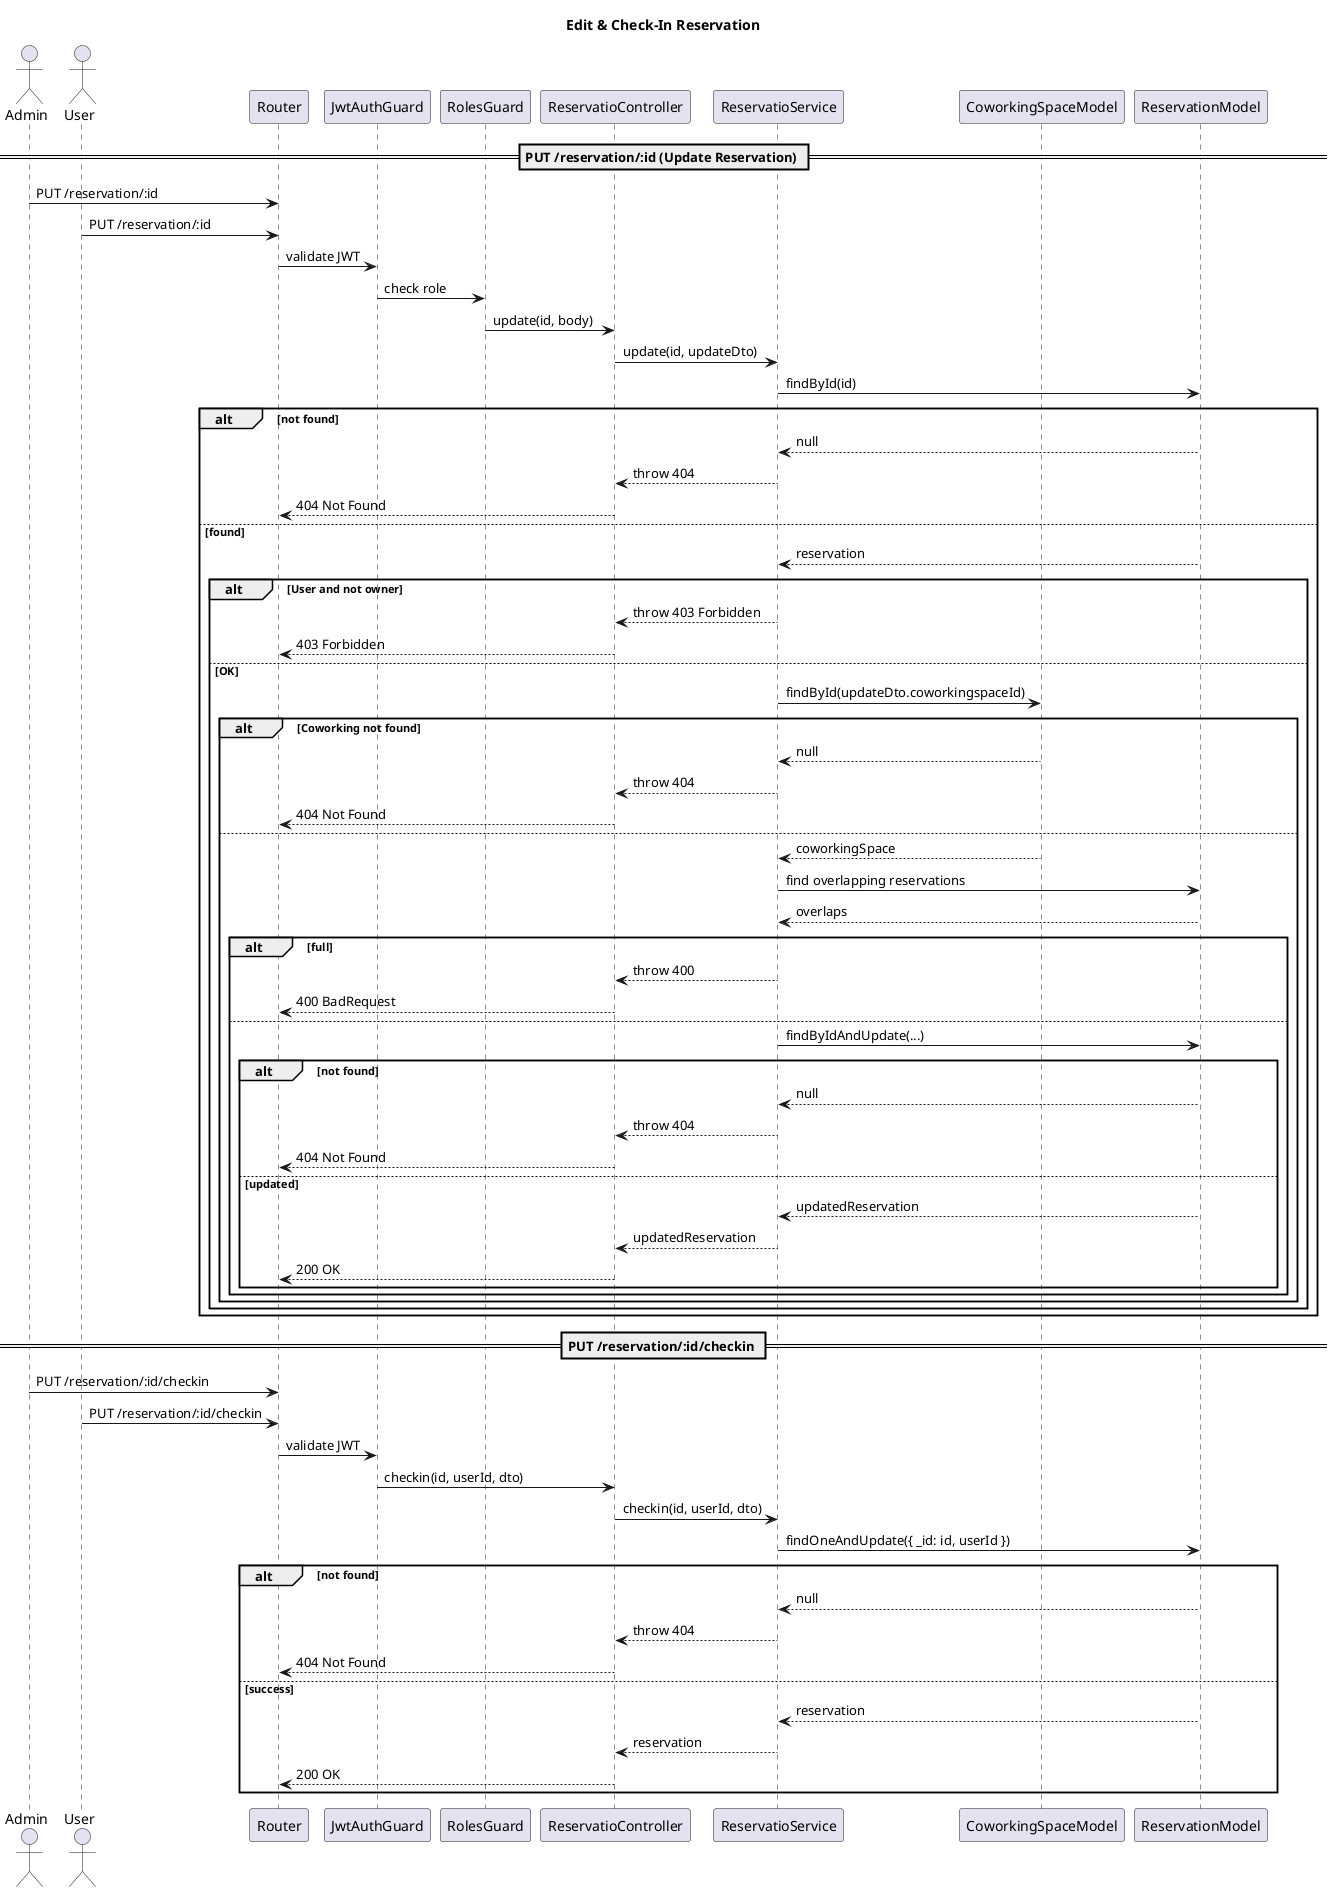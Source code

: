 @startuml
title Edit & Check-In Reservation 

actor Admin
actor User

participant "Router" as Router
participant "JwtAuthGuard" as AuthGuard
participant "RolesGuard" as RolesGuard
participant "ReservatioController" as Controller
participant "ReservatioService" as Service
participant "CoworkingSpaceModel" as CoworkingModel
participant "ReservationModel" as ReservationModel

== PUT /reservation/:id (Update Reservation) ==


Admin -> Router: PUT /reservation/:id

User -> Router: PUT /reservation/:id


Router -> AuthGuard: validate JWT
AuthGuard -> RolesGuard: check role
RolesGuard -> Controller: update(id, body)
Controller -> Service: update(id, updateDto)

Service -> ReservationModel: findById(id)
alt not found
    ReservationModel --> Service: null
    Service --> Controller: throw 404
    Controller --> Router: 404 Not Found
else found
    ReservationModel --> Service: reservation
    alt User and not owner
        Service --> Controller: throw 403 Forbidden
        Controller --> Router: 403 Forbidden
    else OK
        Service -> CoworkingModel: findById(updateDto.coworkingspaceId)
        alt Coworking not found
            CoworkingModel --> Service: null
            Service --> Controller: throw 404
            Controller --> Router: 404 Not Found
        else
            CoworkingModel --> Service: coworkingSpace
            Service -> ReservationModel: find overlapping reservations
            ReservationModel --> Service: overlaps
            alt full
                Service --> Controller: throw 400
                Controller --> Router: 400 BadRequest
            else
                Service -> ReservationModel: findByIdAndUpdate(...)
                alt not found
                    ReservationModel --> Service: null
                    Service --> Controller: throw 404
                    Controller --> Router: 404 Not Found
                else updated
                    ReservationModel --> Service: updatedReservation
                    Service --> Controller: updatedReservation
                    Controller --> Router: 200 OK
                end
            end
        end
    end
end

== PUT /reservation/:id/checkin ==
Admin -> Router: PUT /reservation/:id/checkin
User -> Router: PUT /reservation/:id/checkin
Router -> AuthGuard: validate JWT
AuthGuard -> Controller: checkin(id, userId, dto)

Controller -> Service: checkin(id, userId, dto)
Service -> ReservationModel: findOneAndUpdate({ _id: id, userId })

alt not found
    ReservationModel --> Service: null
    Service --> Controller: throw 404
    Controller --> Router: 404 Not Found
else success
    ReservationModel --> Service: reservation
    Service --> Controller: reservation
    Controller --> Router: 200 OK
end

@enduml
